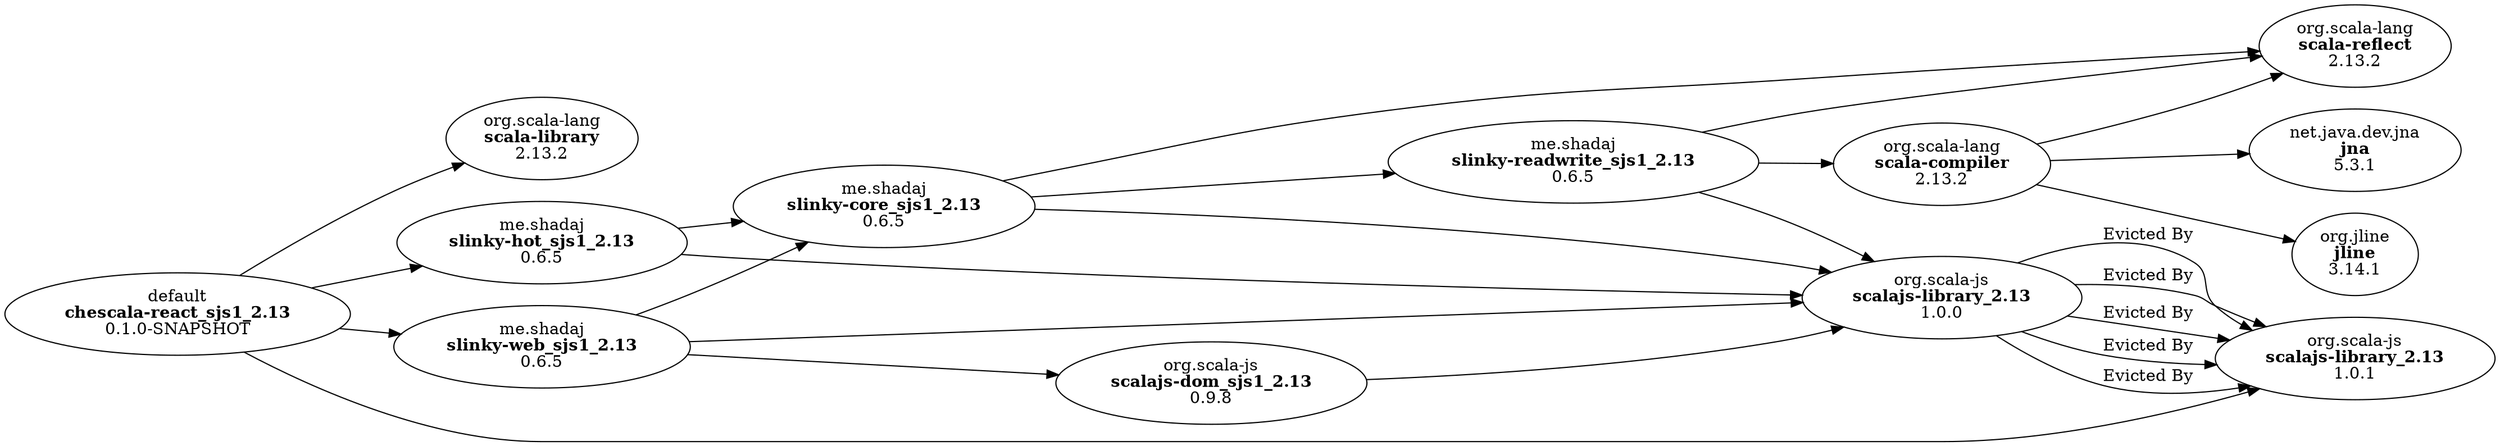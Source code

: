 digraph "dependency-graph" {
    graph[rankdir="LR"]
    edge [
        arrowtail="none"
    ]
    "default:chescala-react_sjs1_2.13:0.1.0-SNAPSHOT"[label=<default<BR/><B>chescala-react_sjs1_2.13</B><BR/>0.1.0-SNAPSHOT> style=""]
    "org.scala-lang:scala-compiler:2.13.2"[label=<org.scala-lang<BR/><B>scala-compiler</B><BR/>2.13.2> style=""]
    "org.scala-lang:scala-library:2.13.2"[label=<org.scala-lang<BR/><B>scala-library</B><BR/>2.13.2> style=""]
    "net.java.dev.jna:jna:5.3.1"[label=<net.java.dev.jna<BR/><B>jna</B><BR/>5.3.1> style=""]
    "org.scala-js:scalajs-dom_sjs1_2.13:0.9.8"[label=<org.scala-js<BR/><B>scalajs-dom_sjs1_2.13</B><BR/>0.9.8> style=""]
    "org.scala-js:scalajs-library_2.13:1.0.1"[label=<org.scala-js<BR/><B>scalajs-library_2.13</B><BR/>1.0.1> style=""]
    "org.scala-js:scalajs-library_2.13:1.0.0"[label=<org.scala-js<BR/><B>scalajs-library_2.13</B><BR/>1.0.0> style="stroke-dasharray: 5,5"]
    "org.scala-js:scalajs-library_2.13:1.0.0"[label=<org.scala-js<BR/><B>scalajs-library_2.13</B><BR/>1.0.0> style="stroke-dasharray: 5,5"]
    "org.scala-js:scalajs-library_2.13:1.0.0"[label=<org.scala-js<BR/><B>scalajs-library_2.13</B><BR/>1.0.0> style="stroke-dasharray: 5,5"]
    "org.scala-js:scalajs-library_2.13:1.0.0"[label=<org.scala-js<BR/><B>scalajs-library_2.13</B><BR/>1.0.0> style="stroke-dasharray: 5,5"]
    "org.scala-js:scalajs-library_2.13:1.0.0"[label=<org.scala-js<BR/><B>scalajs-library_2.13</B><BR/>1.0.0> style="stroke-dasharray: 5,5"]
    "org.scala-lang:scala-reflect:2.13.2"[label=<org.scala-lang<BR/><B>scala-reflect</B><BR/>2.13.2> style=""]
    "me.shadaj:slinky-hot_sjs1_2.13:0.6.5"[label=<me.shadaj<BR/><B>slinky-hot_sjs1_2.13</B><BR/>0.6.5> style=""]
    "org.jline:jline:3.14.1"[label=<org.jline<BR/><B>jline</B><BR/>3.14.1> style=""]
    "me.shadaj:slinky-web_sjs1_2.13:0.6.5"[label=<me.shadaj<BR/><B>slinky-web_sjs1_2.13</B><BR/>0.6.5> style=""]
    "me.shadaj:slinky-core_sjs1_2.13:0.6.5"[label=<me.shadaj<BR/><B>slinky-core_sjs1_2.13</B><BR/>0.6.5> style=""]
    "me.shadaj:slinky-readwrite_sjs1_2.13:0.6.5"[label=<me.shadaj<BR/><B>slinky-readwrite_sjs1_2.13</B><BR/>0.6.5> style=""]
    "me.shadaj:slinky-readwrite_sjs1_2.13:0.6.5" -> "org.scala-lang:scala-compiler:2.13.2"
    "default:chescala-react_sjs1_2.13:0.1.0-SNAPSHOT" -> "org.scala-lang:scala-library:2.13.2"
    "org.scala-lang:scala-compiler:2.13.2" -> "net.java.dev.jna:jna:5.3.1"
    "me.shadaj:slinky-web_sjs1_2.13:0.6.5" -> "org.scala-js:scalajs-dom_sjs1_2.13:0.9.8"
    "default:chescala-react_sjs1_2.13:0.1.0-SNAPSHOT" -> "org.scala-js:scalajs-library_2.13:1.0.1"
    "me.shadaj:slinky-core_sjs1_2.13:0.6.5" -> "org.scala-js:scalajs-library_2.13:1.0.0"
    "me.shadaj:slinky-hot_sjs1_2.13:0.6.5" -> "org.scala-js:scalajs-library_2.13:1.0.0"
    "me.shadaj:slinky-readwrite_sjs1_2.13:0.6.5" -> "org.scala-js:scalajs-library_2.13:1.0.0"
    "me.shadaj:slinky-web_sjs1_2.13:0.6.5" -> "org.scala-js:scalajs-library_2.13:1.0.0"
    "org.scala-js:scalajs-dom_sjs1_2.13:0.9.8" -> "org.scala-js:scalajs-library_2.13:1.0.0"
    "me.shadaj:slinky-core_sjs1_2.13:0.6.5" -> "org.scala-lang:scala-reflect:2.13.2"
    "org.scala-lang:scala-compiler:2.13.2" -> "org.scala-lang:scala-reflect:2.13.2"
    "me.shadaj:slinky-readwrite_sjs1_2.13:0.6.5" -> "org.scala-lang:scala-reflect:2.13.2"
    "default:chescala-react_sjs1_2.13:0.1.0-SNAPSHOT" -> "me.shadaj:slinky-hot_sjs1_2.13:0.6.5"
    "org.scala-lang:scala-compiler:2.13.2" -> "org.jline:jline:3.14.1"
    "default:chescala-react_sjs1_2.13:0.1.0-SNAPSHOT" -> "me.shadaj:slinky-web_sjs1_2.13:0.6.5"
    "me.shadaj:slinky-hot_sjs1_2.13:0.6.5" -> "me.shadaj:slinky-core_sjs1_2.13:0.6.5"
    "me.shadaj:slinky-web_sjs1_2.13:0.6.5" -> "me.shadaj:slinky-core_sjs1_2.13:0.6.5"
    "me.shadaj:slinky-core_sjs1_2.13:0.6.5" -> "me.shadaj:slinky-readwrite_sjs1_2.13:0.6.5"
    "org.scala-js:scalajs-library_2.13:1.0.0" -> "org.scala-js:scalajs-library_2.13:1.0.1" [label="Evicted By" style="stroke-dasharray: 5,5"]
    "org.scala-js:scalajs-library_2.13:1.0.0" -> "org.scala-js:scalajs-library_2.13:1.0.1" [label="Evicted By" style="stroke-dasharray: 5,5"]
    "org.scala-js:scalajs-library_2.13:1.0.0" -> "org.scala-js:scalajs-library_2.13:1.0.1" [label="Evicted By" style="stroke-dasharray: 5,5"]
    "org.scala-js:scalajs-library_2.13:1.0.0" -> "org.scala-js:scalajs-library_2.13:1.0.1" [label="Evicted By" style="stroke-dasharray: 5,5"]
    "org.scala-js:scalajs-library_2.13:1.0.0" -> "org.scala-js:scalajs-library_2.13:1.0.1" [label="Evicted By" style="stroke-dasharray: 5,5"]
}